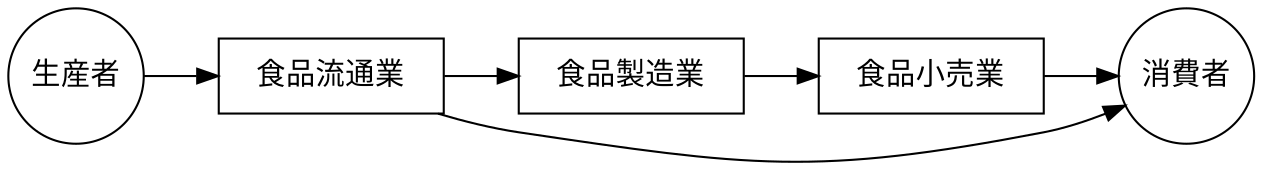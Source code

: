 digraph market_vegetables {
  graph [rankdir = LR]

  node [shape = box,
        fontname = Helvetica,
        style = filled,
        fillcolor = white, 
        width = 1.5,
        fixedsize = true]
  食品流通業; 食品製造業; 食品小売業
  node [shape = circle,
        width = 0.9,
        fixedsize = true]
  生産者; 消費者

  edge [fontname = Helvetica]
  生産者->食品流通業
  食品流通業->食品製造業
  食品製造業->食品小売業
  食品小売業->消費者
  食品流通業->消費者 [constraint=false];
}